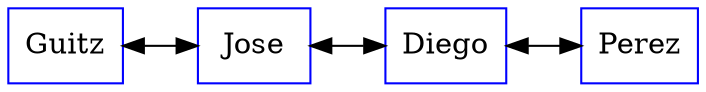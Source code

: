 digraph G {
rankdir=LR
	node [color=blue shape=box]
		Guitz -> Jose
[dir=both]
		Jose -> Diego
[dir=both]
		Diego -> Perez
[dir=both]
}